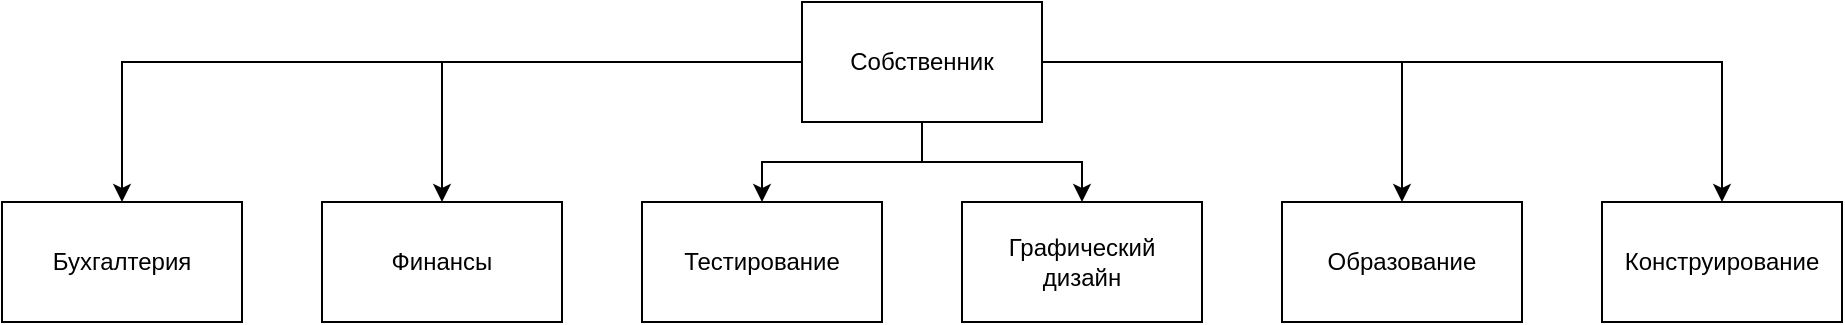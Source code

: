 <mxfile version="24.0.1" type="device">
  <diagram name="Страница — 1" id="Rj4XGwvloZxRWVDov5tM">
    <mxGraphModel dx="2632" dy="1053" grid="1" gridSize="10" guides="1" tooltips="1" connect="1" arrows="1" fold="1" page="0" pageScale="1" pageWidth="827" pageHeight="1169" math="0" shadow="0">
      <root>
        <mxCell id="0" />
        <mxCell id="1" parent="0" />
        <mxCell id="Tf18G7bgB5hEnMAuDpAh-8" style="edgeStyle=orthogonalEdgeStyle;rounded=0;orthogonalLoop=1;jettySize=auto;html=1;" edge="1" parent="1" source="Tf18G7bgB5hEnMAuDpAh-1" target="Tf18G7bgB5hEnMAuDpAh-2">
          <mxGeometry relative="1" as="geometry" />
        </mxCell>
        <mxCell id="Tf18G7bgB5hEnMAuDpAh-9" style="edgeStyle=orthogonalEdgeStyle;rounded=0;orthogonalLoop=1;jettySize=auto;html=1;" edge="1" parent="1" source="Tf18G7bgB5hEnMAuDpAh-1" target="Tf18G7bgB5hEnMAuDpAh-3">
          <mxGeometry relative="1" as="geometry" />
        </mxCell>
        <mxCell id="Tf18G7bgB5hEnMAuDpAh-10" style="edgeStyle=orthogonalEdgeStyle;rounded=0;orthogonalLoop=1;jettySize=auto;html=1;" edge="1" parent="1" source="Tf18G7bgB5hEnMAuDpAh-1" target="Tf18G7bgB5hEnMAuDpAh-4">
          <mxGeometry relative="1" as="geometry" />
        </mxCell>
        <mxCell id="Tf18G7bgB5hEnMAuDpAh-11" style="edgeStyle=orthogonalEdgeStyle;rounded=0;orthogonalLoop=1;jettySize=auto;html=1;" edge="1" parent="1" source="Tf18G7bgB5hEnMAuDpAh-1" target="Tf18G7bgB5hEnMAuDpAh-5">
          <mxGeometry relative="1" as="geometry" />
        </mxCell>
        <mxCell id="Tf18G7bgB5hEnMAuDpAh-12" style="edgeStyle=orthogonalEdgeStyle;rounded=0;orthogonalLoop=1;jettySize=auto;html=1;" edge="1" parent="1" source="Tf18G7bgB5hEnMAuDpAh-1" target="Tf18G7bgB5hEnMAuDpAh-6">
          <mxGeometry relative="1" as="geometry" />
        </mxCell>
        <mxCell id="Tf18G7bgB5hEnMAuDpAh-13" style="edgeStyle=orthogonalEdgeStyle;rounded=0;orthogonalLoop=1;jettySize=auto;html=1;" edge="1" parent="1" source="Tf18G7bgB5hEnMAuDpAh-1" target="Tf18G7bgB5hEnMAuDpAh-7">
          <mxGeometry relative="1" as="geometry" />
        </mxCell>
        <mxCell id="Tf18G7bgB5hEnMAuDpAh-1" value="Собственник" style="rounded=0;whiteSpace=wrap;html=1;" vertex="1" parent="1">
          <mxGeometry width="120" height="60" as="geometry" />
        </mxCell>
        <mxCell id="Tf18G7bgB5hEnMAuDpAh-2" value="Бухгалтерия" style="rounded=0;whiteSpace=wrap;html=1;" vertex="1" parent="1">
          <mxGeometry x="-400" y="100" width="120" height="60" as="geometry" />
        </mxCell>
        <mxCell id="Tf18G7bgB5hEnMAuDpAh-3" value="Финансы" style="rounded=0;whiteSpace=wrap;html=1;" vertex="1" parent="1">
          <mxGeometry x="-240" y="100" width="120" height="60" as="geometry" />
        </mxCell>
        <mxCell id="Tf18G7bgB5hEnMAuDpAh-4" value="Тестирование" style="rounded=0;whiteSpace=wrap;html=1;" vertex="1" parent="1">
          <mxGeometry x="-80" y="100" width="120" height="60" as="geometry" />
        </mxCell>
        <mxCell id="Tf18G7bgB5hEnMAuDpAh-5" value="&lt;div&gt;Графический&lt;/div&gt;&lt;div&gt;дизайн&lt;/div&gt;" style="rounded=0;whiteSpace=wrap;html=1;" vertex="1" parent="1">
          <mxGeometry x="80" y="100" width="120" height="60" as="geometry" />
        </mxCell>
        <mxCell id="Tf18G7bgB5hEnMAuDpAh-6" value="Образование" style="rounded=0;whiteSpace=wrap;html=1;" vertex="1" parent="1">
          <mxGeometry x="240" y="100" width="120" height="60" as="geometry" />
        </mxCell>
        <mxCell id="Tf18G7bgB5hEnMAuDpAh-7" value="Конструирование" style="rounded=0;whiteSpace=wrap;html=1;" vertex="1" parent="1">
          <mxGeometry x="400" y="100" width="120" height="60" as="geometry" />
        </mxCell>
      </root>
    </mxGraphModel>
  </diagram>
</mxfile>
